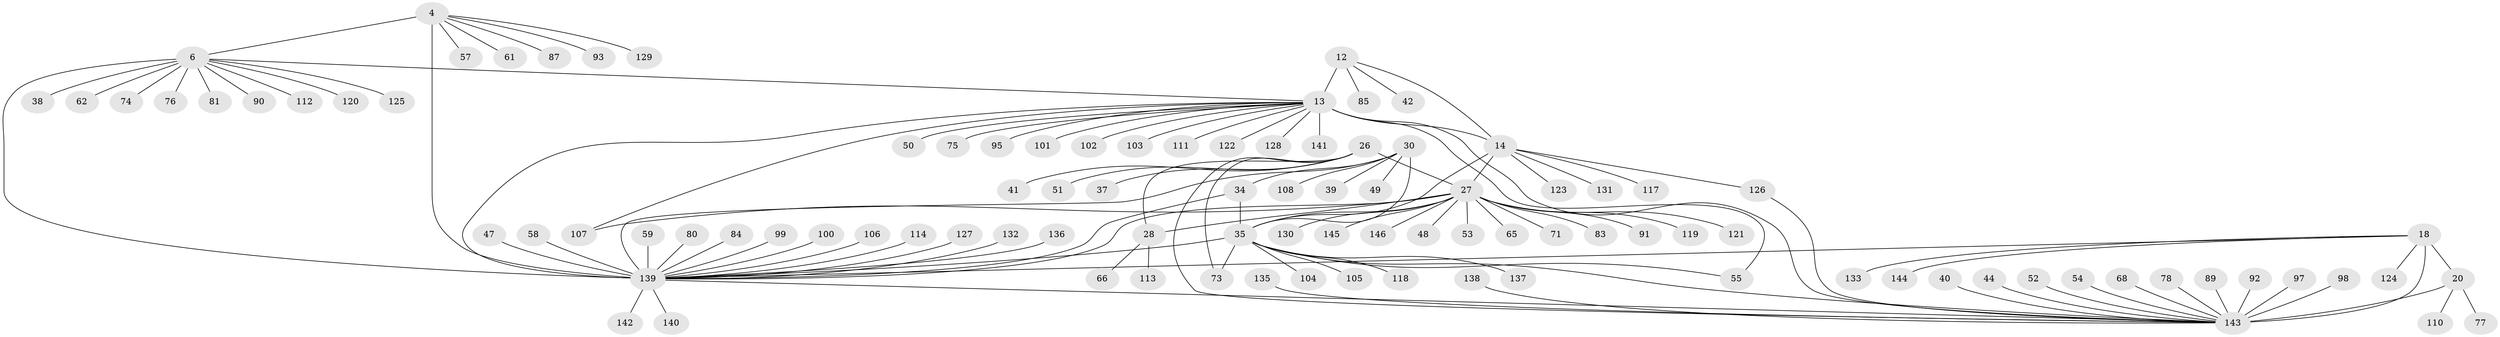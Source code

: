 // original degree distribution, {14: 0.0136986301369863, 11: 0.03424657534246575, 7: 0.0410958904109589, 10: 0.0273972602739726, 13: 0.0136986301369863, 6: 0.0136986301369863, 9: 0.02054794520547945, 12: 0.0273972602739726, 8: 0.04794520547945205, 3: 0.04794520547945205, 1: 0.6095890410958904, 2: 0.10273972602739725}
// Generated by graph-tools (version 1.1) at 2025/58/03/04/25 21:58:41]
// undirected, 102 vertices, 120 edges
graph export_dot {
graph [start="1"]
  node [color=gray90,style=filled];
  4 [super="+3"];
  6 [super="+2"];
  12 [super="+8"];
  13 [super="+9+11"];
  14 [super="+10"];
  18 [super="+17"];
  20 [super="+16"];
  26 [super="+23"];
  27 [super="+25+22"];
  28 [super="+24"];
  30 [super="+29"];
  34 [super="+32"];
  35 [super="+33"];
  37;
  38;
  39;
  40;
  41;
  42;
  44;
  47;
  48;
  49;
  50;
  51;
  52;
  53;
  54 [super="+43"];
  55;
  57;
  58;
  59;
  61;
  62;
  65;
  66 [super="+45"];
  68;
  71;
  73;
  74;
  75;
  76;
  77;
  78;
  80;
  81;
  83;
  84;
  85;
  87;
  89;
  90;
  91;
  92;
  93;
  95;
  97;
  98;
  99 [super="+72+86"];
  100;
  101;
  102 [super="+67+79"];
  103;
  104;
  105;
  106;
  107;
  108;
  110;
  111;
  112;
  113;
  114;
  117;
  118;
  119 [super="+88"];
  120;
  121;
  122;
  123;
  124;
  125;
  126;
  127;
  128;
  129 [super="+115"];
  130 [super="+63+69"];
  131;
  132;
  133 [super="+70"];
  135;
  136;
  137;
  138 [super="+116+134"];
  139 [super="+60+7+46+64+82+94"];
  140 [super="+96"];
  141;
  142;
  143 [super="+109+56+21"];
  144;
  145;
  146;
  4 -- 6 [weight=4];
  4 -- 57;
  4 -- 87;
  4 -- 93;
  4 -- 61;
  4 -- 129;
  4 -- 139 [weight=6];
  6 -- 38;
  6 -- 62;
  6 -- 76;
  6 -- 90;
  6 -- 125;
  6 -- 74;
  6 -- 112;
  6 -- 81;
  6 -- 120;
  6 -- 13;
  6 -- 139 [weight=6];
  12 -- 13 [weight=6];
  12 -- 14 [weight=4];
  12 -- 42;
  12 -- 85;
  13 -- 14 [weight=6];
  13 -- 55;
  13 -- 95;
  13 -- 103;
  13 -- 111;
  13 -- 122;
  13 -- 128;
  13 -- 75;
  13 -- 141;
  13 -- 50;
  13 -- 101;
  13 -- 102;
  13 -- 107;
  13 -- 143;
  13 -- 139;
  14 -- 123;
  14 -- 126;
  14 -- 131;
  14 -- 117;
  14 -- 27;
  14 -- 35;
  18 -- 20 [weight=4];
  18 -- 124;
  18 -- 144;
  18 -- 133;
  18 -- 139;
  18 -- 143 [weight=6];
  20 -- 77;
  20 -- 110;
  20 -- 143 [weight=6];
  26 -- 27 [weight=6];
  26 -- 28 [weight=4];
  26 -- 41;
  26 -- 73;
  26 -- 37;
  26 -- 51;
  26 -- 143;
  27 -- 28 [weight=6];
  27 -- 83;
  27 -- 91;
  27 -- 121;
  27 -- 107;
  27 -- 48;
  27 -- 146;
  27 -- 53;
  27 -- 65;
  27 -- 145;
  27 -- 71;
  27 -- 35;
  27 -- 139 [weight=2];
  27 -- 130;
  27 -- 119;
  28 -- 113;
  28 -- 66;
  30 -- 34 [weight=4];
  30 -- 35 [weight=6];
  30 -- 39;
  30 -- 49;
  30 -- 108;
  30 -- 139;
  34 -- 35 [weight=6];
  34 -- 139;
  35 -- 105;
  35 -- 118;
  35 -- 104;
  35 -- 137;
  35 -- 73;
  35 -- 55;
  35 -- 143 [weight=2];
  35 -- 139 [weight=2];
  40 -- 143;
  44 -- 143;
  47 -- 139;
  52 -- 143;
  54 -- 143;
  58 -- 139;
  59 -- 139;
  68 -- 143;
  78 -- 143;
  80 -- 139;
  84 -- 139;
  89 -- 143;
  92 -- 143;
  97 -- 143;
  98 -- 143;
  99 -- 139;
  100 -- 139;
  106 -- 139;
  114 -- 139;
  126 -- 143;
  127 -- 139;
  132 -- 139;
  135 -- 143;
  136 -- 139;
  138 -- 143;
  139 -- 140;
  139 -- 142;
  139 -- 143;
}

